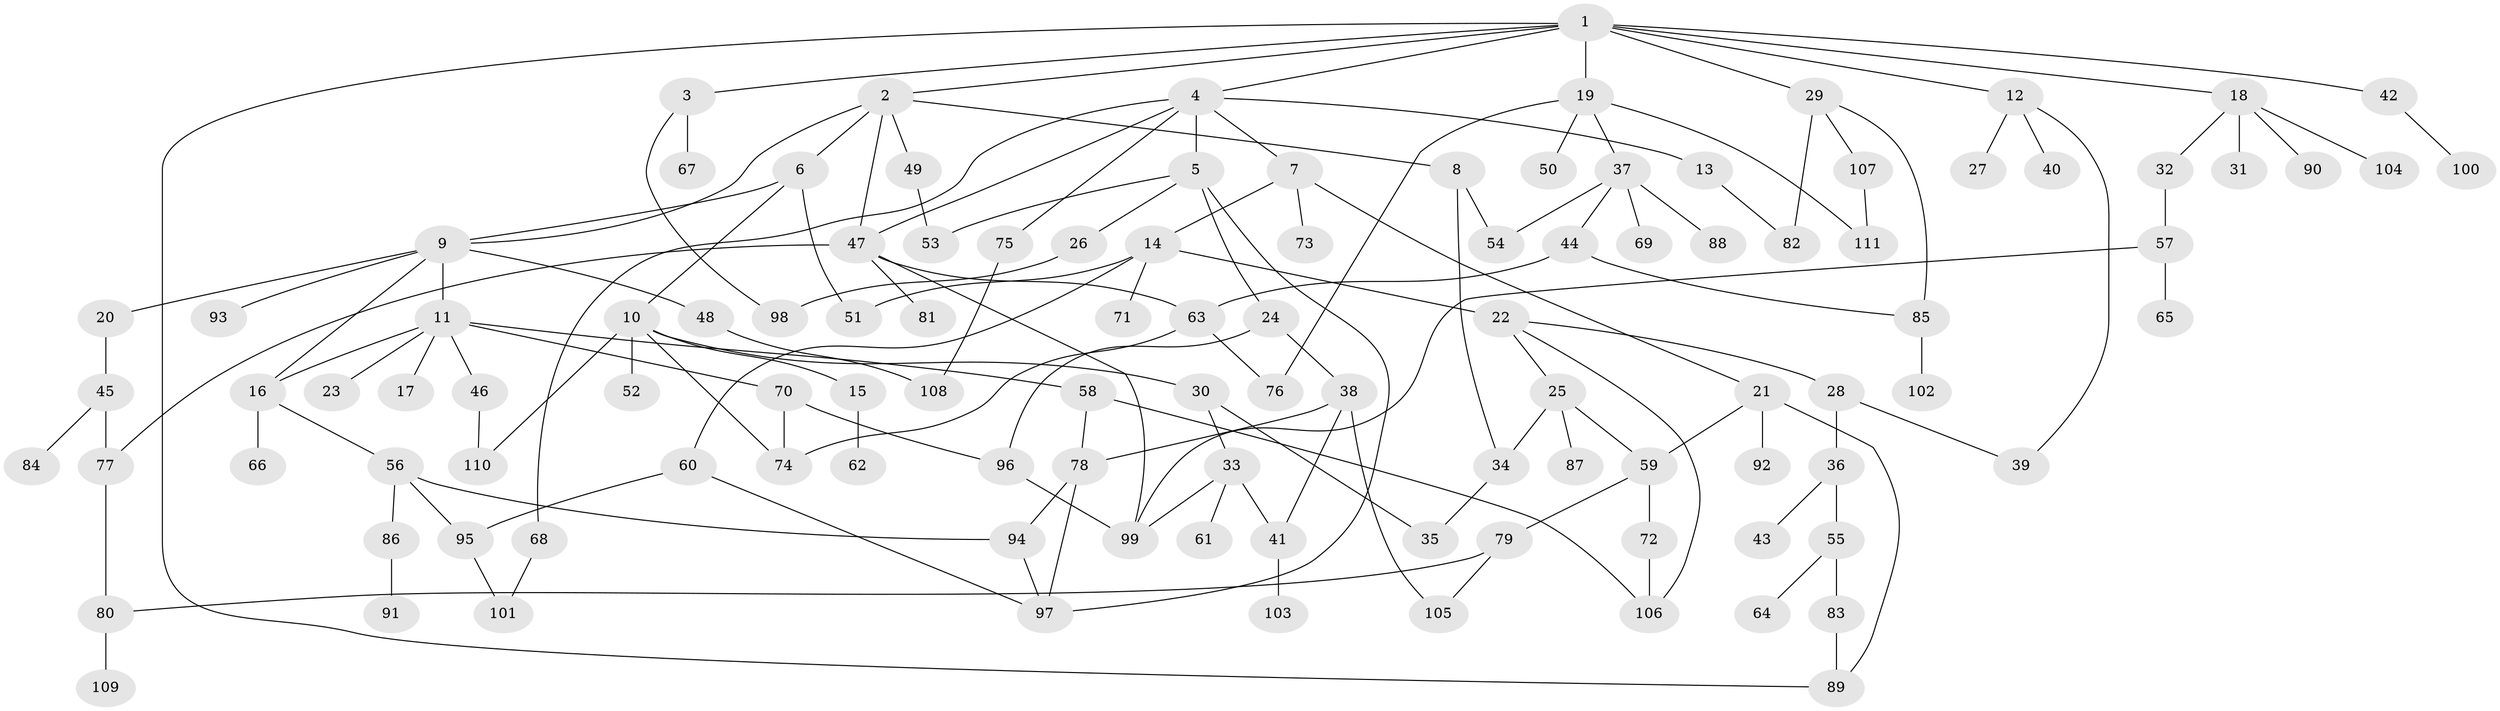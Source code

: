 // coarse degree distribution, {3: 0.14705882352941177, 2: 0.17647058823529413, 7: 0.08823529411764706, 5: 0.20588235294117646, 4: 0.20588235294117646, 6: 0.058823529411764705, 8: 0.029411764705882353, 1: 0.08823529411764706}
// Generated by graph-tools (version 1.1) at 2025/36/03/04/25 23:36:03]
// undirected, 111 vertices, 149 edges
graph export_dot {
  node [color=gray90,style=filled];
  1;
  2;
  3;
  4;
  5;
  6;
  7;
  8;
  9;
  10;
  11;
  12;
  13;
  14;
  15;
  16;
  17;
  18;
  19;
  20;
  21;
  22;
  23;
  24;
  25;
  26;
  27;
  28;
  29;
  30;
  31;
  32;
  33;
  34;
  35;
  36;
  37;
  38;
  39;
  40;
  41;
  42;
  43;
  44;
  45;
  46;
  47;
  48;
  49;
  50;
  51;
  52;
  53;
  54;
  55;
  56;
  57;
  58;
  59;
  60;
  61;
  62;
  63;
  64;
  65;
  66;
  67;
  68;
  69;
  70;
  71;
  72;
  73;
  74;
  75;
  76;
  77;
  78;
  79;
  80;
  81;
  82;
  83;
  84;
  85;
  86;
  87;
  88;
  89;
  90;
  91;
  92;
  93;
  94;
  95;
  96;
  97;
  98;
  99;
  100;
  101;
  102;
  103;
  104;
  105;
  106;
  107;
  108;
  109;
  110;
  111;
  1 -- 2;
  1 -- 3;
  1 -- 4;
  1 -- 12;
  1 -- 18;
  1 -- 19;
  1 -- 29;
  1 -- 42;
  1 -- 89;
  2 -- 6;
  2 -- 8;
  2 -- 47;
  2 -- 49;
  2 -- 9;
  3 -- 67;
  3 -- 98;
  4 -- 5;
  4 -- 7;
  4 -- 13;
  4 -- 68;
  4 -- 75;
  4 -- 47;
  5 -- 24;
  5 -- 26;
  5 -- 53;
  5 -- 97;
  6 -- 9;
  6 -- 10;
  6 -- 51;
  7 -- 14;
  7 -- 21;
  7 -- 73;
  8 -- 34;
  8 -- 54;
  9 -- 11;
  9 -- 20;
  9 -- 48;
  9 -- 93;
  9 -- 16;
  10 -- 15;
  10 -- 30;
  10 -- 52;
  10 -- 110;
  10 -- 74;
  11 -- 16;
  11 -- 17;
  11 -- 23;
  11 -- 46;
  11 -- 58;
  11 -- 70;
  12 -- 27;
  12 -- 39;
  12 -- 40;
  13 -- 82;
  14 -- 22;
  14 -- 51;
  14 -- 60;
  14 -- 71;
  15 -- 62;
  16 -- 56;
  16 -- 66;
  18 -- 31;
  18 -- 32;
  18 -- 90;
  18 -- 104;
  19 -- 37;
  19 -- 50;
  19 -- 76;
  19 -- 111;
  20 -- 45;
  21 -- 59;
  21 -- 92;
  21 -- 89;
  22 -- 25;
  22 -- 28;
  22 -- 106;
  24 -- 38;
  24 -- 96;
  25 -- 87;
  25 -- 34;
  25 -- 59;
  26 -- 98;
  28 -- 36;
  28 -- 39;
  29 -- 107;
  29 -- 82;
  29 -- 85;
  30 -- 33;
  30 -- 35;
  32 -- 57;
  33 -- 41;
  33 -- 61;
  33 -- 99;
  34 -- 35;
  36 -- 43;
  36 -- 55;
  37 -- 44;
  37 -- 54;
  37 -- 69;
  37 -- 88;
  38 -- 105;
  38 -- 78;
  38 -- 41;
  41 -- 103;
  42 -- 100;
  44 -- 63;
  44 -- 85;
  45 -- 84;
  45 -- 77;
  46 -- 110;
  47 -- 77;
  47 -- 81;
  47 -- 99;
  47 -- 63;
  48 -- 108;
  49 -- 53;
  55 -- 64;
  55 -- 83;
  56 -- 86;
  56 -- 94;
  56 -- 95;
  57 -- 65;
  57 -- 99;
  58 -- 78;
  58 -- 106;
  59 -- 72;
  59 -- 79;
  60 -- 95;
  60 -- 97;
  63 -- 76;
  63 -- 74;
  68 -- 101;
  70 -- 74;
  70 -- 96;
  72 -- 106;
  75 -- 108;
  77 -- 80;
  78 -- 97;
  78 -- 94;
  79 -- 80;
  79 -- 105;
  80 -- 109;
  83 -- 89;
  85 -- 102;
  86 -- 91;
  94 -- 97;
  95 -- 101;
  96 -- 99;
  107 -- 111;
}
